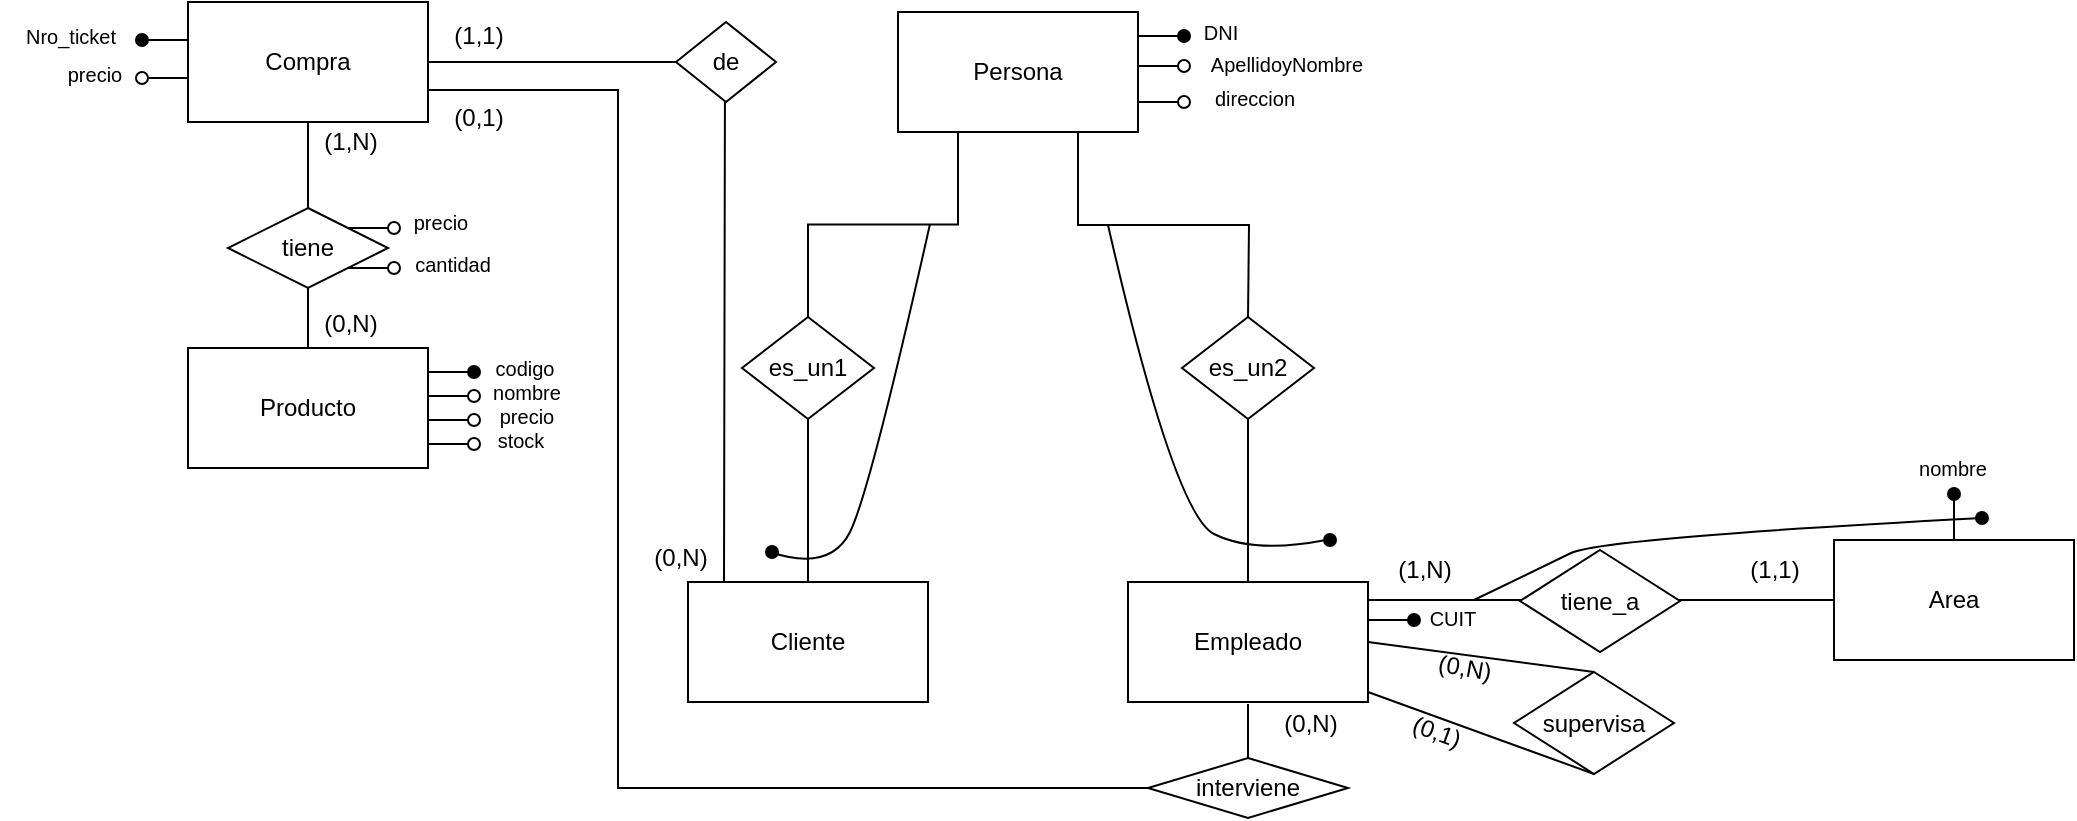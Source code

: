 <mxfile version="27.0.6">
  <diagram name="Page-1" id="GqUmpZvGIh4dHvEs5y8a">
    <mxGraphModel dx="1426" dy="836" grid="1" gridSize="10" guides="1" tooltips="1" connect="1" arrows="1" fold="1" page="1" pageScale="1" pageWidth="850" pageHeight="1100" math="0" shadow="0">
      <root>
        <mxCell id="0" />
        <mxCell id="1" parent="0" />
        <mxCell id="7pL1vy89-nhijJ_iRDwn-218" style="edgeStyle=orthogonalEdgeStyle;rounded=0;orthogonalLoop=1;jettySize=auto;html=1;exitX=1;exitY=0.5;exitDx=0;exitDy=0;endArrow=none;endFill=0;" edge="1" parent="1" source="7pL1vy89-nhijJ_iRDwn-220">
          <mxGeometry relative="1" as="geometry">
            <mxPoint x="687" y="795" as="targetPoint" />
          </mxGeometry>
        </mxCell>
        <mxCell id="7pL1vy89-nhijJ_iRDwn-219" style="edgeStyle=orthogonalEdgeStyle;rounded=0;orthogonalLoop=1;jettySize=auto;html=1;exitX=1;exitY=0.75;exitDx=0;exitDy=0;endArrow=none;endFill=0;entryX=0.5;entryY=1;entryDx=0;entryDy=0;" edge="1" parent="1">
          <mxGeometry relative="1" as="geometry">
            <mxPoint x="949" y="856.0" as="targetPoint" />
            <mxPoint x="539" y="544" as="sourcePoint" />
            <Array as="points">
              <mxPoint x="539" y="549" />
              <mxPoint x="634" y="549" />
              <mxPoint x="634" y="898" />
              <mxPoint x="949" y="898" />
            </Array>
          </mxGeometry>
        </mxCell>
        <mxCell id="7pL1vy89-nhijJ_iRDwn-220" value="Compra" style="rounded=0;whiteSpace=wrap;html=1;" vertex="1" parent="1">
          <mxGeometry x="419" y="505" width="120" height="60" as="geometry" />
        </mxCell>
        <mxCell id="7pL1vy89-nhijJ_iRDwn-221" value="Producto" style="rounded=0;whiteSpace=wrap;html=1;" vertex="1" parent="1">
          <mxGeometry x="419" y="678" width="120" height="60" as="geometry" />
        </mxCell>
        <mxCell id="7pL1vy89-nhijJ_iRDwn-331" style="edgeStyle=orthogonalEdgeStyle;rounded=0;orthogonalLoop=1;jettySize=auto;html=1;exitX=0.25;exitY=1;exitDx=0;exitDy=0;entryX=0.5;entryY=0;entryDx=0;entryDy=0;endArrow=none;startFill=0;" edge="1" parent="1" source="7pL1vy89-nhijJ_iRDwn-222" target="7pL1vy89-nhijJ_iRDwn-327">
          <mxGeometry relative="1" as="geometry" />
        </mxCell>
        <mxCell id="7pL1vy89-nhijJ_iRDwn-332" style="edgeStyle=orthogonalEdgeStyle;rounded=0;orthogonalLoop=1;jettySize=auto;html=1;exitX=0.75;exitY=1;exitDx=0;exitDy=0;endArrow=none;startFill=0;" edge="1" parent="1" source="7pL1vy89-nhijJ_iRDwn-222">
          <mxGeometry relative="1" as="geometry">
            <mxPoint x="949" y="663" as="targetPoint" />
          </mxGeometry>
        </mxCell>
        <mxCell id="7pL1vy89-nhijJ_iRDwn-222" value="Persona" style="rounded=0;whiteSpace=wrap;html=1;" vertex="1" parent="1">
          <mxGeometry x="774" y="510" width="120" height="60" as="geometry" />
        </mxCell>
        <mxCell id="7pL1vy89-nhijJ_iRDwn-224" value="Cliente" style="rounded=0;whiteSpace=wrap;html=1;" vertex="1" parent="1">
          <mxGeometry x="669" y="795" width="120" height="60" as="geometry" />
        </mxCell>
        <mxCell id="7pL1vy89-nhijJ_iRDwn-330" style="edgeStyle=orthogonalEdgeStyle;rounded=0;orthogonalLoop=1;jettySize=auto;html=1;entryX=0.5;entryY=1;entryDx=0;entryDy=0;endArrow=none;startFill=0;" edge="1" parent="1" source="7pL1vy89-nhijJ_iRDwn-225" target="7pL1vy89-nhijJ_iRDwn-328">
          <mxGeometry relative="1" as="geometry" />
        </mxCell>
        <mxCell id="7pL1vy89-nhijJ_iRDwn-225" value="Empleado" style="rounded=0;whiteSpace=wrap;html=1;" vertex="1" parent="1">
          <mxGeometry x="889" y="795" width="120" height="60" as="geometry" />
        </mxCell>
        <mxCell id="7pL1vy89-nhijJ_iRDwn-226" value="" style="endArrow=none;html=1;rounded=0;entryX=0.5;entryY=1;entryDx=0;entryDy=0;" edge="1" parent="1" source="7pL1vy89-nhijJ_iRDwn-228" target="7pL1vy89-nhijJ_iRDwn-220">
          <mxGeometry width="50" height="50" relative="1" as="geometry">
            <mxPoint x="644" y="678" as="sourcePoint" />
            <mxPoint x="694" y="628" as="targetPoint" />
          </mxGeometry>
        </mxCell>
        <mxCell id="7pL1vy89-nhijJ_iRDwn-227" value="" style="endArrow=none;html=1;rounded=0;entryX=0.5;entryY=1;entryDx=0;entryDy=0;" edge="1" parent="1" source="7pL1vy89-nhijJ_iRDwn-221" target="7pL1vy89-nhijJ_iRDwn-228">
          <mxGeometry width="50" height="50" relative="1" as="geometry">
            <mxPoint x="479" y="678" as="sourcePoint" />
            <mxPoint x="479" y="578" as="targetPoint" />
          </mxGeometry>
        </mxCell>
        <mxCell id="7pL1vy89-nhijJ_iRDwn-228" value="tiene" style="rhombus;whiteSpace=wrap;html=1;" vertex="1" parent="1">
          <mxGeometry x="439" y="608" width="80" height="40" as="geometry" />
        </mxCell>
        <mxCell id="7pL1vy89-nhijJ_iRDwn-229" value="(1,N)" style="text;html=1;align=center;verticalAlign=middle;resizable=0;points=[];autosize=1;strokeColor=none;fillColor=none;" vertex="1" parent="1">
          <mxGeometry x="475" y="560" width="50" height="30" as="geometry" />
        </mxCell>
        <mxCell id="7pL1vy89-nhijJ_iRDwn-230" value="(0,N)" style="text;html=1;align=center;verticalAlign=middle;resizable=0;points=[];autosize=1;strokeColor=none;fillColor=none;" vertex="1" parent="1">
          <mxGeometry x="475" y="651" width="50" height="30" as="geometry" />
        </mxCell>
        <mxCell id="7pL1vy89-nhijJ_iRDwn-233" value="de" style="rhombus;whiteSpace=wrap;html=1;" vertex="1" parent="1">
          <mxGeometry x="663" y="515" width="50" height="40" as="geometry" />
        </mxCell>
        <mxCell id="7pL1vy89-nhijJ_iRDwn-234" value="(1,1)" style="text;html=1;align=center;verticalAlign=middle;resizable=0;points=[];autosize=1;strokeColor=none;fillColor=none;" vertex="1" parent="1">
          <mxGeometry x="539" y="507" width="50" height="30" as="geometry" />
        </mxCell>
        <mxCell id="7pL1vy89-nhijJ_iRDwn-235" value="(0,1)" style="text;html=1;align=center;verticalAlign=middle;resizable=0;points=[];autosize=1;strokeColor=none;fillColor=none;" vertex="1" parent="1">
          <mxGeometry x="539" y="548" width="50" height="30" as="geometry" />
        </mxCell>
        <mxCell id="7pL1vy89-nhijJ_iRDwn-236" value="interviene" style="rhombus;whiteSpace=wrap;html=1;" vertex="1" parent="1">
          <mxGeometry x="899" y="883" width="100" height="30" as="geometry" />
        </mxCell>
        <mxCell id="7pL1vy89-nhijJ_iRDwn-237" value="(0,N)" style="text;html=1;align=center;verticalAlign=middle;resizable=0;points=[];autosize=1;strokeColor=none;fillColor=none;" vertex="1" parent="1">
          <mxGeometry x="955" y="850.5" width="50" height="30" as="geometry" />
        </mxCell>
        <mxCell id="7pL1vy89-nhijJ_iRDwn-238" value="supervisa" style="rhombus;whiteSpace=wrap;html=1;" vertex="1" parent="1">
          <mxGeometry x="1082" y="840" width="80" height="51" as="geometry" />
        </mxCell>
        <mxCell id="7pL1vy89-nhijJ_iRDwn-239" value="" style="endArrow=none;html=1;rounded=0;entryX=0.5;entryY=0;entryDx=0;entryDy=0;exitX=1;exitY=0.5;exitDx=0;exitDy=0;" edge="1" parent="1" source="7pL1vy89-nhijJ_iRDwn-225" target="7pL1vy89-nhijJ_iRDwn-238">
          <mxGeometry width="50" height="50" relative="1" as="geometry">
            <mxPoint x="1009" y="815" as="sourcePoint" />
            <mxPoint x="1119" y="895" as="targetPoint" />
          </mxGeometry>
        </mxCell>
        <mxCell id="7pL1vy89-nhijJ_iRDwn-240" value="" style="endArrow=none;html=1;rounded=0;entryX=0.5;entryY=1;entryDx=0;entryDy=0;" edge="1" parent="1" target="7pL1vy89-nhijJ_iRDwn-238">
          <mxGeometry width="50" height="50" relative="1" as="geometry">
            <mxPoint x="1009" y="850" as="sourcePoint" />
            <mxPoint x="1129" y="834" as="targetPoint" />
          </mxGeometry>
        </mxCell>
        <mxCell id="7pL1vy89-nhijJ_iRDwn-241" value="(0,1)" style="text;html=1;align=center;verticalAlign=middle;resizable=0;points=[];autosize=1;strokeColor=none;fillColor=none;rotation=20;" vertex="1" parent="1">
          <mxGeometry x="1018" y="855" width="50" height="30" as="geometry" />
        </mxCell>
        <mxCell id="7pL1vy89-nhijJ_iRDwn-242" value="(0,N)" style="text;html=1;align=center;verticalAlign=middle;resizable=0;points=[];autosize=1;strokeColor=none;fillColor=none;rotation=10;" vertex="1" parent="1">
          <mxGeometry x="1032" y="823" width="50" height="30" as="geometry" />
        </mxCell>
        <mxCell id="7pL1vy89-nhijJ_iRDwn-245" value="" style="group" vertex="1" connectable="0" parent="1">
          <mxGeometry x="539" y="687" width="26" height="6" as="geometry" />
        </mxCell>
        <mxCell id="7pL1vy89-nhijJ_iRDwn-246" value="" style="ellipse;whiteSpace=wrap;html=1;aspect=fixed;fillColor=#000000;" vertex="1" parent="7pL1vy89-nhijJ_iRDwn-245">
          <mxGeometry x="20" width="6" height="6" as="geometry" />
        </mxCell>
        <mxCell id="7pL1vy89-nhijJ_iRDwn-247" value="" style="endArrow=none;html=1;rounded=0;exitX=0;exitY=0.5;exitDx=0;exitDy=0;" edge="1" parent="7pL1vy89-nhijJ_iRDwn-245" source="7pL1vy89-nhijJ_iRDwn-246">
          <mxGeometry width="50" height="50" relative="1" as="geometry">
            <mxPoint x="20" y="14" as="sourcePoint" />
            <mxPoint y="3" as="targetPoint" />
          </mxGeometry>
        </mxCell>
        <mxCell id="7pL1vy89-nhijJ_iRDwn-248" value="" style="group" vertex="1" connectable="0" parent="1">
          <mxGeometry x="539" y="699" width="26" height="6" as="geometry" />
        </mxCell>
        <mxCell id="7pL1vy89-nhijJ_iRDwn-249" value="" style="ellipse;whiteSpace=wrap;html=1;aspect=fixed;" vertex="1" parent="7pL1vy89-nhijJ_iRDwn-248">
          <mxGeometry x="20" width="6" height="6" as="geometry" />
        </mxCell>
        <mxCell id="7pL1vy89-nhijJ_iRDwn-250" value="" style="endArrow=none;html=1;rounded=0;exitX=0;exitY=0.5;exitDx=0;exitDy=0;" edge="1" parent="7pL1vy89-nhijJ_iRDwn-248" source="7pL1vy89-nhijJ_iRDwn-249">
          <mxGeometry width="50" height="50" relative="1" as="geometry">
            <mxPoint x="20" y="14" as="sourcePoint" />
            <mxPoint y="3" as="targetPoint" />
          </mxGeometry>
        </mxCell>
        <mxCell id="7pL1vy89-nhijJ_iRDwn-251" value="" style="group" vertex="1" connectable="0" parent="1">
          <mxGeometry x="539" y="711" width="26" height="6" as="geometry" />
        </mxCell>
        <mxCell id="7pL1vy89-nhijJ_iRDwn-252" value="" style="ellipse;whiteSpace=wrap;html=1;aspect=fixed;" vertex="1" parent="7pL1vy89-nhijJ_iRDwn-251">
          <mxGeometry x="20" width="6" height="6" as="geometry" />
        </mxCell>
        <mxCell id="7pL1vy89-nhijJ_iRDwn-253" value="" style="endArrow=none;html=1;rounded=0;exitX=0;exitY=0.5;exitDx=0;exitDy=0;" edge="1" parent="7pL1vy89-nhijJ_iRDwn-251" source="7pL1vy89-nhijJ_iRDwn-252">
          <mxGeometry width="50" height="50" relative="1" as="geometry">
            <mxPoint x="20" y="14" as="sourcePoint" />
            <mxPoint y="3" as="targetPoint" />
          </mxGeometry>
        </mxCell>
        <mxCell id="7pL1vy89-nhijJ_iRDwn-254" value="" style="group" vertex="1" connectable="0" parent="1">
          <mxGeometry x="539" y="723" width="26" height="6" as="geometry" />
        </mxCell>
        <mxCell id="7pL1vy89-nhijJ_iRDwn-255" value="" style="ellipse;whiteSpace=wrap;html=1;aspect=fixed;" vertex="1" parent="7pL1vy89-nhijJ_iRDwn-254">
          <mxGeometry x="20" width="6" height="6" as="geometry" />
        </mxCell>
        <mxCell id="7pL1vy89-nhijJ_iRDwn-256" value="" style="endArrow=none;html=1;rounded=0;exitX=0;exitY=0.5;exitDx=0;exitDy=0;" edge="1" parent="7pL1vy89-nhijJ_iRDwn-254" source="7pL1vy89-nhijJ_iRDwn-255">
          <mxGeometry width="50" height="50" relative="1" as="geometry">
            <mxPoint x="20" y="14" as="sourcePoint" />
            <mxPoint y="3" as="targetPoint" />
          </mxGeometry>
        </mxCell>
        <mxCell id="7pL1vy89-nhijJ_iRDwn-257" value="&lt;font style=&quot;font-size: 10px;&quot;&gt;codigo&lt;/font&gt;" style="text;html=1;align=center;verticalAlign=middle;resizable=0;points=[];autosize=1;strokeColor=none;fillColor=none;" vertex="1" parent="1">
          <mxGeometry x="562" y="673" width="50" height="30" as="geometry" />
        </mxCell>
        <mxCell id="7pL1vy89-nhijJ_iRDwn-258" value="&lt;font style=&quot;font-size: 10px;&quot;&gt;nombre&lt;/font&gt;" style="text;html=1;align=center;verticalAlign=middle;resizable=0;points=[];autosize=1;strokeColor=none;fillColor=none;" vertex="1" parent="1">
          <mxGeometry x="558" y="685" width="60" height="30" as="geometry" />
        </mxCell>
        <mxCell id="7pL1vy89-nhijJ_iRDwn-259" value="&lt;font style=&quot;font-size: 10px;&quot;&gt;precio&lt;/font&gt;" style="text;html=1;align=center;verticalAlign=middle;resizable=0;points=[];autosize=1;strokeColor=none;fillColor=none;" vertex="1" parent="1">
          <mxGeometry x="563" y="697" width="50" height="30" as="geometry" />
        </mxCell>
        <mxCell id="7pL1vy89-nhijJ_iRDwn-260" value="&lt;font style=&quot;font-size: 10px;&quot;&gt;stock&lt;/font&gt;" style="text;html=1;align=center;verticalAlign=middle;resizable=0;points=[];autosize=1;strokeColor=none;fillColor=none;" vertex="1" parent="1">
          <mxGeometry x="560" y="709" width="50" height="30" as="geometry" />
        </mxCell>
        <mxCell id="7pL1vy89-nhijJ_iRDwn-261" value="" style="group" vertex="1" connectable="0" parent="1">
          <mxGeometry x="499" y="615" width="26" height="6" as="geometry" />
        </mxCell>
        <mxCell id="7pL1vy89-nhijJ_iRDwn-262" value="" style="ellipse;whiteSpace=wrap;html=1;aspect=fixed;" vertex="1" parent="7pL1vy89-nhijJ_iRDwn-261">
          <mxGeometry x="20" width="6" height="6" as="geometry" />
        </mxCell>
        <mxCell id="7pL1vy89-nhijJ_iRDwn-263" value="" style="endArrow=none;html=1;rounded=0;exitX=0;exitY=0.5;exitDx=0;exitDy=0;" edge="1" parent="7pL1vy89-nhijJ_iRDwn-261" source="7pL1vy89-nhijJ_iRDwn-262">
          <mxGeometry width="50" height="50" relative="1" as="geometry">
            <mxPoint x="20" y="14" as="sourcePoint" />
            <mxPoint y="3" as="targetPoint" />
          </mxGeometry>
        </mxCell>
        <mxCell id="7pL1vy89-nhijJ_iRDwn-264" value="" style="group" vertex="1" connectable="0" parent="1">
          <mxGeometry x="499" y="635" width="26" height="6" as="geometry" />
        </mxCell>
        <mxCell id="7pL1vy89-nhijJ_iRDwn-265" value="" style="ellipse;whiteSpace=wrap;html=1;aspect=fixed;" vertex="1" parent="7pL1vy89-nhijJ_iRDwn-264">
          <mxGeometry x="20" width="6" height="6" as="geometry" />
        </mxCell>
        <mxCell id="7pL1vy89-nhijJ_iRDwn-266" value="" style="endArrow=none;html=1;rounded=0;exitX=0;exitY=0.5;exitDx=0;exitDy=0;" edge="1" parent="7pL1vy89-nhijJ_iRDwn-264" source="7pL1vy89-nhijJ_iRDwn-265">
          <mxGeometry width="50" height="50" relative="1" as="geometry">
            <mxPoint x="20" y="14" as="sourcePoint" />
            <mxPoint y="3" as="targetPoint" />
          </mxGeometry>
        </mxCell>
        <mxCell id="7pL1vy89-nhijJ_iRDwn-267" value="&lt;font style=&quot;font-size: 10px;&quot;&gt;cantidad&lt;/font&gt;" style="text;html=1;align=center;verticalAlign=middle;resizable=0;points=[];autosize=1;strokeColor=none;fillColor=none;" vertex="1" parent="1">
          <mxGeometry x="516" y="621" width="70" height="30" as="geometry" />
        </mxCell>
        <mxCell id="7pL1vy89-nhijJ_iRDwn-268" value="&lt;font style=&quot;font-size: 10px;&quot;&gt;precio&lt;/font&gt;" style="text;html=1;align=center;verticalAlign=middle;resizable=0;points=[];autosize=1;strokeColor=none;fillColor=none;" vertex="1" parent="1">
          <mxGeometry x="520" y="600" width="50" height="30" as="geometry" />
        </mxCell>
        <mxCell id="7pL1vy89-nhijJ_iRDwn-269" value="&lt;font style=&quot;font-size: 10px;&quot;&gt;Nro_ticket&lt;/font&gt;" style="text;html=1;align=center;verticalAlign=middle;resizable=0;points=[];autosize=1;strokeColor=none;fillColor=none;" vertex="1" parent="1">
          <mxGeometry x="325" y="507" width="70" height="30" as="geometry" />
        </mxCell>
        <mxCell id="7pL1vy89-nhijJ_iRDwn-270" value="&lt;font style=&quot;font-size: 10px;&quot;&gt;precio&lt;/font&gt;" style="text;html=1;align=center;verticalAlign=middle;resizable=0;points=[];autosize=1;strokeColor=none;fillColor=none;" vertex="1" parent="1">
          <mxGeometry x="347" y="526" width="50" height="30" as="geometry" />
        </mxCell>
        <mxCell id="7pL1vy89-nhijJ_iRDwn-271" value="" style="group;rotation=-180;" vertex="1" connectable="0" parent="1">
          <mxGeometry x="393" y="521" width="26" height="6" as="geometry" />
        </mxCell>
        <mxCell id="7pL1vy89-nhijJ_iRDwn-272" value="" style="ellipse;whiteSpace=wrap;html=1;aspect=fixed;fillColor=#000000;container=0;rotation=-180;" vertex="1" parent="7pL1vy89-nhijJ_iRDwn-271">
          <mxGeometry width="6" height="6" as="geometry" />
        </mxCell>
        <mxCell id="7pL1vy89-nhijJ_iRDwn-273" value="" style="endArrow=none;html=1;rounded=0;exitX=0;exitY=0.5;exitDx=0;exitDy=0;" edge="1" parent="7pL1vy89-nhijJ_iRDwn-271" source="7pL1vy89-nhijJ_iRDwn-272">
          <mxGeometry width="50" height="50" relative="1" as="geometry">
            <mxPoint x="6" y="-8" as="sourcePoint" />
            <mxPoint x="26" y="3" as="targetPoint" />
          </mxGeometry>
        </mxCell>
        <mxCell id="7pL1vy89-nhijJ_iRDwn-274" value="" style="group;rotation=-180;" vertex="1" connectable="0" parent="1">
          <mxGeometry x="393" y="540" width="26" height="6" as="geometry" />
        </mxCell>
        <mxCell id="7pL1vy89-nhijJ_iRDwn-275" value="" style="ellipse;whiteSpace=wrap;html=1;aspect=fixed;container=0;rotation=-180;" vertex="1" parent="7pL1vy89-nhijJ_iRDwn-274">
          <mxGeometry width="6" height="6" as="geometry" />
        </mxCell>
        <mxCell id="7pL1vy89-nhijJ_iRDwn-276" value="" style="endArrow=none;html=1;rounded=0;exitX=0;exitY=0.5;exitDx=0;exitDy=0;" edge="1" parent="7pL1vy89-nhijJ_iRDwn-274" source="7pL1vy89-nhijJ_iRDwn-275">
          <mxGeometry width="50" height="50" relative="1" as="geometry">
            <mxPoint x="6" y="-8" as="sourcePoint" />
            <mxPoint x="26" y="3" as="targetPoint" />
          </mxGeometry>
        </mxCell>
        <mxCell id="7pL1vy89-nhijJ_iRDwn-277" value="" style="group" vertex="1" connectable="0" parent="1">
          <mxGeometry x="1009" y="811" width="26" height="6" as="geometry" />
        </mxCell>
        <mxCell id="7pL1vy89-nhijJ_iRDwn-278" value="" style="ellipse;whiteSpace=wrap;html=1;aspect=fixed;fillColor=#000000;" vertex="1" parent="7pL1vy89-nhijJ_iRDwn-277">
          <mxGeometry x="20" width="6" height="6" as="geometry" />
        </mxCell>
        <mxCell id="7pL1vy89-nhijJ_iRDwn-279" value="" style="endArrow=none;html=1;rounded=0;exitX=0;exitY=0.5;exitDx=0;exitDy=0;" edge="1" parent="7pL1vy89-nhijJ_iRDwn-277" source="7pL1vy89-nhijJ_iRDwn-278">
          <mxGeometry width="50" height="50" relative="1" as="geometry">
            <mxPoint x="20" y="14" as="sourcePoint" />
            <mxPoint y="3" as="targetPoint" />
          </mxGeometry>
        </mxCell>
        <mxCell id="7pL1vy89-nhijJ_iRDwn-284" value="&lt;font style=&quot;font-size: 10px;&quot;&gt;CUIT&lt;/font&gt;" style="text;html=1;align=center;verticalAlign=middle;resizable=0;points=[];autosize=1;strokeColor=none;fillColor=none;" vertex="1" parent="1">
          <mxGeometry x="1026" y="798" width="50" height="30" as="geometry" />
        </mxCell>
        <mxCell id="7pL1vy89-nhijJ_iRDwn-285" value="" style="group" vertex="1" connectable="0" parent="1">
          <mxGeometry x="894" y="519" width="26" height="6" as="geometry" />
        </mxCell>
        <mxCell id="7pL1vy89-nhijJ_iRDwn-286" value="" style="ellipse;whiteSpace=wrap;html=1;aspect=fixed;fillColor=#000000;" vertex="1" parent="7pL1vy89-nhijJ_iRDwn-285">
          <mxGeometry x="20" width="6" height="6" as="geometry" />
        </mxCell>
        <mxCell id="7pL1vy89-nhijJ_iRDwn-287" value="" style="endArrow=none;html=1;rounded=0;exitX=0;exitY=0.5;exitDx=0;exitDy=0;" edge="1" parent="7pL1vy89-nhijJ_iRDwn-285" source="7pL1vy89-nhijJ_iRDwn-286">
          <mxGeometry width="50" height="50" relative="1" as="geometry">
            <mxPoint x="20" y="14" as="sourcePoint" />
            <mxPoint y="3" as="targetPoint" />
          </mxGeometry>
        </mxCell>
        <mxCell id="7pL1vy89-nhijJ_iRDwn-288" value="" style="group" vertex="1" connectable="0" parent="1">
          <mxGeometry x="894" y="534" width="26" height="6" as="geometry" />
        </mxCell>
        <mxCell id="7pL1vy89-nhijJ_iRDwn-289" value="" style="ellipse;whiteSpace=wrap;html=1;aspect=fixed;" vertex="1" parent="7pL1vy89-nhijJ_iRDwn-288">
          <mxGeometry x="20" width="6" height="6" as="geometry" />
        </mxCell>
        <mxCell id="7pL1vy89-nhijJ_iRDwn-290" value="" style="endArrow=none;html=1;rounded=0;exitX=0;exitY=0.5;exitDx=0;exitDy=0;" edge="1" parent="7pL1vy89-nhijJ_iRDwn-288" source="7pL1vy89-nhijJ_iRDwn-289">
          <mxGeometry width="50" height="50" relative="1" as="geometry">
            <mxPoint x="20" y="14" as="sourcePoint" />
            <mxPoint y="3" as="targetPoint" />
          </mxGeometry>
        </mxCell>
        <mxCell id="7pL1vy89-nhijJ_iRDwn-291" value="&lt;font style=&quot;font-size: 10px;&quot;&gt;DNI&lt;/font&gt;" style="text;html=1;align=center;verticalAlign=middle;resizable=0;points=[];autosize=1;strokeColor=none;fillColor=none;" vertex="1" parent="1">
          <mxGeometry x="915" y="505" width="40" height="30" as="geometry" />
        </mxCell>
        <mxCell id="7pL1vy89-nhijJ_iRDwn-292" value="&lt;font style=&quot;font-size: 10px;&quot;&gt;ApellidoyNombre&lt;/font&gt;" style="text;html=1;align=center;verticalAlign=middle;resizable=0;points=[];autosize=1;strokeColor=none;fillColor=none;" vertex="1" parent="1">
          <mxGeometry x="913" y="521" width="110" height="30" as="geometry" />
        </mxCell>
        <mxCell id="7pL1vy89-nhijJ_iRDwn-309" value="(0,N)" style="text;html=1;align=center;verticalAlign=middle;resizable=0;points=[];autosize=1;strokeColor=none;fillColor=none;" vertex="1" parent="1">
          <mxGeometry x="640" y="768" width="50" height="30" as="geometry" />
        </mxCell>
        <mxCell id="7pL1vy89-nhijJ_iRDwn-310" value="" style="group" vertex="1" connectable="0" parent="1">
          <mxGeometry x="894" y="552" width="26" height="6" as="geometry" />
        </mxCell>
        <mxCell id="7pL1vy89-nhijJ_iRDwn-311" value="" style="ellipse;whiteSpace=wrap;html=1;aspect=fixed;" vertex="1" parent="7pL1vy89-nhijJ_iRDwn-310">
          <mxGeometry x="20" width="6" height="6" as="geometry" />
        </mxCell>
        <mxCell id="7pL1vy89-nhijJ_iRDwn-312" value="" style="endArrow=none;html=1;rounded=0;exitX=0;exitY=0.5;exitDx=0;exitDy=0;" edge="1" parent="7pL1vy89-nhijJ_iRDwn-310" source="7pL1vy89-nhijJ_iRDwn-311">
          <mxGeometry width="50" height="50" relative="1" as="geometry">
            <mxPoint x="20" y="14" as="sourcePoint" />
            <mxPoint y="3" as="targetPoint" />
          </mxGeometry>
        </mxCell>
        <mxCell id="7pL1vy89-nhijJ_iRDwn-313" value="&lt;font style=&quot;font-size: 10px;&quot;&gt;direccion&lt;/font&gt;" style="text;html=1;align=center;verticalAlign=middle;resizable=0;points=[];autosize=1;strokeColor=none;fillColor=none;" vertex="1" parent="1">
          <mxGeometry x="912" y="538" width="80" height="30" as="geometry" />
        </mxCell>
        <mxCell id="7pL1vy89-nhijJ_iRDwn-314" value="Area" style="rounded=0;whiteSpace=wrap;html=1;" vertex="1" parent="1">
          <mxGeometry x="1242" y="774" width="120" height="60" as="geometry" />
        </mxCell>
        <mxCell id="7pL1vy89-nhijJ_iRDwn-315" value="" style="group;rotation=-90;" vertex="1" connectable="0" parent="1">
          <mxGeometry x="1289" y="758" width="26" height="6" as="geometry" />
        </mxCell>
        <mxCell id="7pL1vy89-nhijJ_iRDwn-316" value="" style="ellipse;whiteSpace=wrap;html=1;aspect=fixed;fillColor=#000000;rotation=-90;" vertex="1" parent="7pL1vy89-nhijJ_iRDwn-315">
          <mxGeometry x="10" y="-10" width="6" height="6" as="geometry" />
        </mxCell>
        <mxCell id="7pL1vy89-nhijJ_iRDwn-317" value="" style="endArrow=none;html=1;rounded=0;exitX=0;exitY=0.5;exitDx=0;exitDy=0;" edge="1" parent="7pL1vy89-nhijJ_iRDwn-315" source="7pL1vy89-nhijJ_iRDwn-316">
          <mxGeometry width="50" height="50" relative="1" as="geometry">
            <mxPoint x="24" y="-4" as="sourcePoint" />
            <mxPoint x="13" y="16" as="targetPoint" />
          </mxGeometry>
        </mxCell>
        <mxCell id="7pL1vy89-nhijJ_iRDwn-318" value="&lt;font style=&quot;font-size: 10px;&quot;&gt;nombre&lt;/font&gt;" style="text;html=1;align=center;verticalAlign=middle;resizable=0;points=[];autosize=1;strokeColor=none;fillColor=none;" vertex="1" parent="1">
          <mxGeometry x="1271" y="723" width="60" height="30" as="geometry" />
        </mxCell>
        <mxCell id="7pL1vy89-nhijJ_iRDwn-319" value="" style="endArrow=none;html=1;rounded=0;entryX=0;entryY=0.5;entryDx=0;entryDy=0;" edge="1" parent="1" target="7pL1vy89-nhijJ_iRDwn-314">
          <mxGeometry width="50" height="50" relative="1" as="geometry">
            <mxPoint x="1009" y="804" as="sourcePoint" />
            <mxPoint x="1225" y="807" as="targetPoint" />
          </mxGeometry>
        </mxCell>
        <mxCell id="7pL1vy89-nhijJ_iRDwn-320" value="tiene_a" style="rhombus;whiteSpace=wrap;html=1;" vertex="1" parent="1">
          <mxGeometry x="1085" y="779" width="80" height="51" as="geometry" />
        </mxCell>
        <mxCell id="7pL1vy89-nhijJ_iRDwn-321" value="(1,N)" style="text;html=1;align=center;verticalAlign=middle;resizable=0;points=[];autosize=1;strokeColor=none;fillColor=none;rotation=0;" vertex="1" parent="1">
          <mxGeometry x="1007.005" y="774.003" width="60" height="30" as="geometry" />
        </mxCell>
        <mxCell id="7pL1vy89-nhijJ_iRDwn-322" value="(1,1)" style="text;html=1;align=center;verticalAlign=middle;resizable=0;points=[];autosize=1;strokeColor=none;fillColor=none;rotation=0;" vertex="1" parent="1">
          <mxGeometry x="1182" y="774" width="60" height="30" as="geometry" />
        </mxCell>
        <mxCell id="7pL1vy89-nhijJ_iRDwn-323" value="" style="curved=1;endArrow=none;html=1;rounded=0;startFill=0;" edge="1" parent="1">
          <mxGeometry width="50" height="50" relative="1" as="geometry">
            <mxPoint x="1062" y="804" as="sourcePoint" />
            <mxPoint x="1316" y="763" as="targetPoint" />
            <Array as="points">
              <mxPoint x="1095" y="788" />
              <mxPoint x="1126" y="773" />
            </Array>
          </mxGeometry>
        </mxCell>
        <mxCell id="7pL1vy89-nhijJ_iRDwn-324" value="" style="group;rotation=-90;" vertex="1" connectable="0" parent="1">
          <mxGeometry x="1303" y="770" width="26" height="6" as="geometry" />
        </mxCell>
        <mxCell id="7pL1vy89-nhijJ_iRDwn-325" value="" style="ellipse;whiteSpace=wrap;html=1;aspect=fixed;fillColor=#000000;rotation=-90;" vertex="1" parent="7pL1vy89-nhijJ_iRDwn-324">
          <mxGeometry x="10" y="-10" width="6" height="6" as="geometry" />
        </mxCell>
        <mxCell id="7pL1vy89-nhijJ_iRDwn-329" style="edgeStyle=orthogonalEdgeStyle;rounded=0;orthogonalLoop=1;jettySize=auto;html=1;endArrow=none;startFill=0;" edge="1" parent="1" source="7pL1vy89-nhijJ_iRDwn-327" target="7pL1vy89-nhijJ_iRDwn-224">
          <mxGeometry relative="1" as="geometry" />
        </mxCell>
        <mxCell id="7pL1vy89-nhijJ_iRDwn-327" value="es_un1" style="rhombus;whiteSpace=wrap;html=1;" vertex="1" parent="1">
          <mxGeometry x="696" y="662.5" width="66" height="51" as="geometry" />
        </mxCell>
        <mxCell id="7pL1vy89-nhijJ_iRDwn-328" value="es_un2" style="rhombus;whiteSpace=wrap;html=1;" vertex="1" parent="1">
          <mxGeometry x="916" y="662.5" width="66" height="51" as="geometry" />
        </mxCell>
        <mxCell id="7pL1vy89-nhijJ_iRDwn-334" value="" style="curved=1;endArrow=none;html=1;rounded=0;startFill=0;" edge="1" parent="1">
          <mxGeometry width="50" height="50" relative="1" as="geometry">
            <mxPoint x="790" y="616" as="sourcePoint" />
            <mxPoint x="710" y="780" as="targetPoint" />
            <Array as="points">
              <mxPoint x="760" y="750" />
              <mxPoint x="740" y="790" />
            </Array>
          </mxGeometry>
        </mxCell>
        <mxCell id="7pL1vy89-nhijJ_iRDwn-336" value="" style="ellipse;whiteSpace=wrap;html=1;aspect=fixed;fillColor=#000000;" vertex="1" parent="1">
          <mxGeometry x="708" y="777" width="6" height="6" as="geometry" />
        </mxCell>
        <mxCell id="7pL1vy89-nhijJ_iRDwn-338" value="" style="curved=1;endArrow=none;html=1;rounded=0;startFill=0;" edge="1" parent="1">
          <mxGeometry width="50" height="50" relative="1" as="geometry">
            <mxPoint x="879" y="616.5" as="sourcePoint" />
            <mxPoint x="988" y="774" as="targetPoint" />
            <Array as="points">
              <mxPoint x="912" y="761" />
              <mxPoint x="952" y="781" />
            </Array>
          </mxGeometry>
        </mxCell>
        <mxCell id="7pL1vy89-nhijJ_iRDwn-339" value="" style="ellipse;whiteSpace=wrap;html=1;aspect=fixed;fillColor=#000000;" vertex="1" parent="1">
          <mxGeometry x="987" y="771" width="6" height="6" as="geometry" />
        </mxCell>
      </root>
    </mxGraphModel>
  </diagram>
</mxfile>
